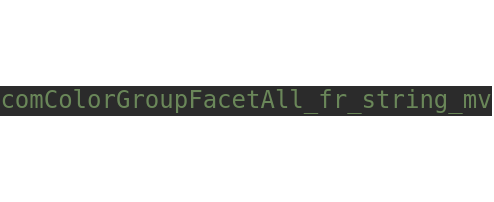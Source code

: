 <mxfile version="27.2.0" pages="2">
  <diagram name="Page-1" id="ykRLNVOLOKHC2bJ4DWAj">
    <mxGraphModel dx="1426" dy="871" grid="1" gridSize="10" guides="1" tooltips="1" connect="1" arrows="1" fold="1" page="1" pageScale="1" pageWidth="827" pageHeight="1169" math="0" shadow="0">
      <root>
        <mxCell id="0" />
        <mxCell id="1" parent="0" />
        <mxCell id="CMA8XBqm2qWhmdWb3wr0-2" value="&lt;div style=&quot;background-color:#2b2b2b;color:#a9b7c6;font-family:&#39;JetBrains Mono&#39;,monospace;font-size:9,8pt;&quot;&gt;&lt;pre&gt;&lt;span style=&quot;color:#6a8759;&quot;&gt;comColorGroupFacetAll_fr_string_mv&lt;/span&gt;&lt;/pre&gt;&lt;/div&gt;" style="text;html=1;align=center;verticalAlign=middle;whiteSpace=wrap;rounded=0;" vertex="1" parent="1">
          <mxGeometry x="120" y="60" width="110" height="100" as="geometry" />
        </mxCell>
      </root>
    </mxGraphModel>
  </diagram>
  <diagram id="LCi2GR72Xq1Tyv7-mcUB" name="EquipStream-croquis">
    <mxGraphModel dx="991" dy="543" grid="1" gridSize="10" guides="1" tooltips="1" connect="1" arrows="1" fold="1" page="1" pageScale="1" pageWidth="850" pageHeight="1100" math="0" shadow="0">
      <root>
        <mxCell id="0" />
        <mxCell id="1" parent="0" />
        <mxCell id="PzrljxPqK079l_KoaIDu-1" value="CRM&lt;br&gt;(Admin-equipstream)" style="rounded=0;whiteSpace=wrap;html=1;" parent="1" vertex="1">
          <mxGeometry x="211" y="143" width="170" height="60" as="geometry" />
        </mxCell>
        <mxCell id="PzrljxPqK079l_KoaIDu-2" value="API Getway" style="rounded=1;whiteSpace=wrap;html=1;" parent="1" vertex="1">
          <mxGeometry x="120" y="345" width="720" height="30" as="geometry" />
        </mxCell>
        <mxCell id="PzrljxPqK079l_KoaIDu-3" value="Web client&lt;br&gt;(E-equipstream)" style="rounded=0;whiteSpace=wrap;html=1;" parent="1" vertex="1">
          <mxGeometry x="390" y="143" width="170" height="60" as="geometry" />
        </mxCell>
        <mxCell id="PzrljxPqK079l_KoaIDu-4" value="Mobile client&lt;br&gt;(Mob-equipstream)" style="rounded=0;whiteSpace=wrap;html=1;" parent="1" vertex="1">
          <mxGeometry x="570" y="143" width="170" height="60" as="geometry" />
        </mxCell>
        <mxCell id="PzrljxPqK079l_KoaIDu-9" value="Auth Service&lt;br&gt;(JWT, OAuth2, KeyCloak Okta)" style="rounded=0;whiteSpace=wrap;html=1;" parent="1" vertex="1">
          <mxGeometry x="148" y="460" width="170" height="60" as="geometry" />
        </mxCell>
        <mxCell id="PzrljxPqK079l_KoaIDu-10" value="&lt;div&gt;Equipment Catalog Service&lt;/div&gt;&lt;div&gt;(Search, filters, ICV, ADNOC)&lt;/div&gt;" style="rounded=0;whiteSpace=wrap;html=1;" parent="1" vertex="1">
          <mxGeometry x="149" y="600" width="170" height="60" as="geometry" />
        </mxCell>
        <mxCell id="PzrljxPqK079l_KoaIDu-11" value="&lt;div&gt;Survey / SOW Parser&lt;/div&gt;&lt;div&gt;(Forms, Timeline input)&lt;/div&gt;" style="rounded=0;whiteSpace=wrap;html=1;" parent="1" vertex="1">
          <mxGeometry x="149" y="880" width="170" height="60" as="geometry" />
        </mxCell>
        <mxCell id="PzrljxPqK079l_KoaIDu-12" value="&lt;div&gt;RFQ &amp;amp; Order Service&lt;/div&gt;&lt;div&gt;(Quotas, PO, Payments)&lt;/div&gt;" style="rounded=0;whiteSpace=wrap;html=1;" parent="1" vertex="1">
          <mxGeometry x="389" y="600" width="170" height="60" as="geometry" />
        </mxCell>
        <mxCell id="PzrljxPqK079l_KoaIDu-13" value="&lt;div&gt;Review &amp;amp; Rating Service&lt;/div&gt;&lt;div&gt;(Ratings, KPIs)&lt;/div&gt;" style="rounded=0;whiteSpace=wrap;html=1;" parent="1" vertex="1">
          <mxGeometry x="640" y="600" width="170" height="60" as="geometry" />
        </mxCell>
        <mxCell id="PzrljxPqK079l_KoaIDu-14" value="Notification Service&lt;br&gt;(Email, Sms, Push)" style="rounded=0;whiteSpace=wrap;html=1;" parent="1" vertex="1">
          <mxGeometry x="640" y="459" width="170" height="60" as="geometry" />
        </mxCell>
        <mxCell id="PzrljxPqK079l_KoaIDu-15" value="&lt;div&gt;User Profile Service&lt;/div&gt;&lt;div&gt;(Roles, Docs validation)&lt;/div&gt;" style="rounded=0;whiteSpace=wrap;html=1;" parent="1" vertex="1">
          <mxGeometry x="391" y="460" width="170" height="60" as="geometry" />
        </mxCell>
        <mxCell id="PzrljxPqK079l_KoaIDu-17" value="&lt;div&gt;Asset Management Service&lt;/div&gt;&lt;div&gt;(Planning, RIO, Calendar)&lt;/div&gt;" style="rounded=0;whiteSpace=wrap;html=1;" parent="1" vertex="1">
          <mxGeometry x="149" y="738" width="170" height="60" as="geometry" />
        </mxCell>
        <mxCell id="PzrljxPqK079l_KoaIDu-18" value="" style="endArrow=none;html=1;rounded=0;" parent="1" edge="1">
          <mxGeometry width="50" height="50" relative="1" as="geometry">
            <mxPoint x="240" y="400" as="sourcePoint" />
            <mxPoint x="720" y="400" as="targetPoint" />
          </mxGeometry>
        </mxCell>
        <mxCell id="PzrljxPqK079l_KoaIDu-20" value="" style="endArrow=classic;html=1;rounded=0;" parent="1" edge="1">
          <mxGeometry width="50" height="50" relative="1" as="geometry">
            <mxPoint x="240" y="400" as="sourcePoint" />
            <mxPoint x="240.5" y="450" as="targetPoint" />
          </mxGeometry>
        </mxCell>
        <mxCell id="PzrljxPqK079l_KoaIDu-21" value="" style="endArrow=classic;html=1;rounded=0;entryX=0.5;entryY=0;entryDx=0;entryDy=0;" parent="1" edge="1">
          <mxGeometry width="50" height="50" relative="1" as="geometry">
            <mxPoint x="237.5" y="520" as="sourcePoint" />
            <mxPoint x="238" y="600" as="targetPoint" />
          </mxGeometry>
        </mxCell>
        <mxCell id="PzrljxPqK079l_KoaIDu-22" value="" style="endArrow=classic;html=1;rounded=0;" parent="1" edge="1">
          <mxGeometry width="50" height="50" relative="1" as="geometry">
            <mxPoint x="479.5" y="400" as="sourcePoint" />
            <mxPoint x="480" y="450" as="targetPoint" />
          </mxGeometry>
        </mxCell>
        <mxCell id="PzrljxPqK079l_KoaIDu-23" value="" style="endArrow=classic;html=1;rounded=0;" parent="1" edge="1">
          <mxGeometry width="50" height="50" relative="1" as="geometry">
            <mxPoint x="720" y="400" as="sourcePoint" />
            <mxPoint x="720.5" y="450" as="targetPoint" />
          </mxGeometry>
        </mxCell>
        <mxCell id="PzrljxPqK079l_KoaIDu-24" value="" style="endArrow=classic;html=1;rounded=0;entryX=0.5;entryY=0;entryDx=0;entryDy=0;" parent="1" edge="1">
          <mxGeometry width="50" height="50" relative="1" as="geometry">
            <mxPoint x="479.5" y="520" as="sourcePoint" />
            <mxPoint x="480" y="600" as="targetPoint" />
          </mxGeometry>
        </mxCell>
        <mxCell id="PzrljxPqK079l_KoaIDu-26" value="" style="endArrow=classic;html=1;rounded=0;entryX=0.5;entryY=0;entryDx=0;entryDy=0;" parent="1" edge="1">
          <mxGeometry width="50" height="50" relative="1" as="geometry">
            <mxPoint x="240" y="660" as="sourcePoint" />
            <mxPoint x="240.5" y="740" as="targetPoint" />
          </mxGeometry>
        </mxCell>
        <mxCell id="PzrljxPqK079l_KoaIDu-27" value="" style="endArrow=classic;html=1;rounded=0;entryX=0.5;entryY=0;entryDx=0;entryDy=0;" parent="1" edge="1">
          <mxGeometry width="50" height="50" relative="1" as="geometry">
            <mxPoint x="240" y="798" as="sourcePoint" />
            <mxPoint x="240.5" y="878" as="targetPoint" />
          </mxGeometry>
        </mxCell>
        <mxCell id="hlduiXEZDidcMha9Dhph-1" value="&lt;font style=&quot;font-size: 18px;&quot;&gt;&lt;b&gt;&lt;font&gt;VUE MACRO&lt;/font&gt;&lt;/b&gt;&lt;/font&gt;" style="text;html=1;align=center;verticalAlign=middle;whiteSpace=wrap;rounded=0;" vertex="1" parent="1">
          <mxGeometry x="394" y="83" width="160" height="30" as="geometry" />
        </mxCell>
        <mxCell id="hlduiXEZDidcMha9Dhph-2" value="&lt;div&gt;CDN&lt;/div&gt;&lt;div&gt;(file webP, css, mp3, mp4)&lt;/div&gt;" style="rounded=0;whiteSpace=wrap;html=1;" vertex="1" parent="1">
          <mxGeometry x="670" y="270" width="170" height="50" as="geometry" />
        </mxCell>
        <mxCell id="hlduiXEZDidcMha9Dhph-3" value="" style="endArrow=none;html=1;rounded=0;" edge="1" parent="1">
          <mxGeometry width="50" height="50" relative="1" as="geometry">
            <mxPoint x="240" y="240" as="sourcePoint" />
            <mxPoint x="680" y="241" as="targetPoint" />
          </mxGeometry>
        </mxCell>
        <mxCell id="hlduiXEZDidcMha9Dhph-8" value="" style="endArrow=classic;html=1;rounded=0;" edge="1" parent="1">
          <mxGeometry width="50" height="50" relative="1" as="geometry">
            <mxPoint x="441" y="203" as="sourcePoint" />
            <mxPoint x="440" y="240" as="targetPoint" />
          </mxGeometry>
        </mxCell>
        <mxCell id="hlduiXEZDidcMha9Dhph-9" value="" style="endArrow=classic;html=1;rounded=0;" edge="1" parent="1">
          <mxGeometry width="50" height="50" relative="1" as="geometry">
            <mxPoint x="295.5" y="203" as="sourcePoint" />
            <mxPoint x="296" y="240" as="targetPoint" />
          </mxGeometry>
        </mxCell>
        <mxCell id="hlduiXEZDidcMha9Dhph-10" value="" style="endArrow=classic;html=1;rounded=0;" edge="1" parent="1">
          <mxGeometry width="50" height="50" relative="1" as="geometry">
            <mxPoint x="639" y="203" as="sourcePoint" />
            <mxPoint x="640" y="240" as="targetPoint" />
          </mxGeometry>
        </mxCell>
        <mxCell id="hlduiXEZDidcMha9Dhph-12" value="" style="endArrow=classic;html=1;rounded=0;" edge="1" parent="1">
          <mxGeometry width="50" height="50" relative="1" as="geometry">
            <mxPoint x="440" y="245" as="sourcePoint" />
            <mxPoint x="441" y="345" as="targetPoint" />
          </mxGeometry>
        </mxCell>
        <mxCell id="hlduiXEZDidcMha9Dhph-13" value="" style="endArrow=classic;html=1;rounded=0;" edge="1" parent="1">
          <mxGeometry width="50" height="50" relative="1" as="geometry">
            <mxPoint x="670" y="294.5" as="sourcePoint" />
            <mxPoint x="440" y="295" as="targetPoint" />
          </mxGeometry>
        </mxCell>
      </root>
    </mxGraphModel>
  </diagram>
</mxfile>
